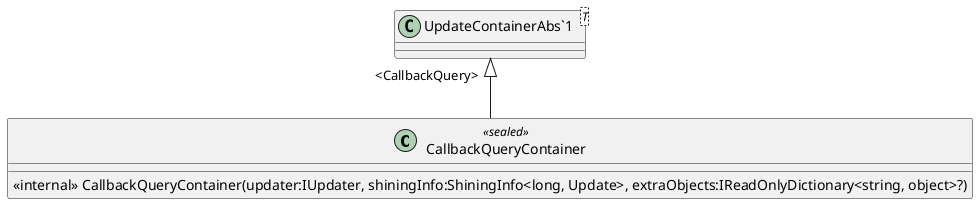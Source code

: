 @startuml
class CallbackQueryContainer <<sealed>> {
    <<internal>> CallbackQueryContainer(updater:IUpdater, shiningInfo:ShiningInfo<long, Update>, extraObjects:IReadOnlyDictionary<string, object>?)
}
class "UpdateContainerAbs`1"<T> {
}
"UpdateContainerAbs`1" "<CallbackQuery>" <|-- CallbackQueryContainer
@enduml
